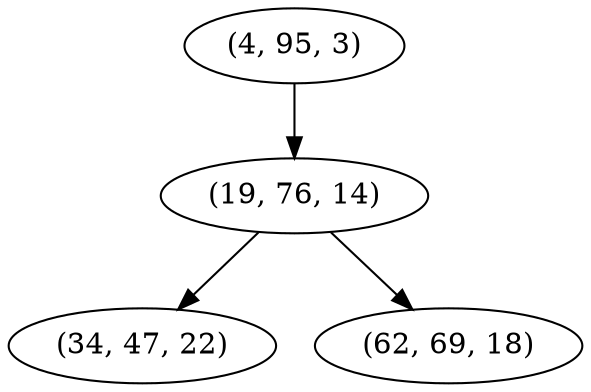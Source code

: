 digraph tree {
    "(4, 95, 3)";
    "(19, 76, 14)";
    "(34, 47, 22)";
    "(62, 69, 18)";
    "(4, 95, 3)" -> "(19, 76, 14)";
    "(19, 76, 14)" -> "(34, 47, 22)";
    "(19, 76, 14)" -> "(62, 69, 18)";
}
